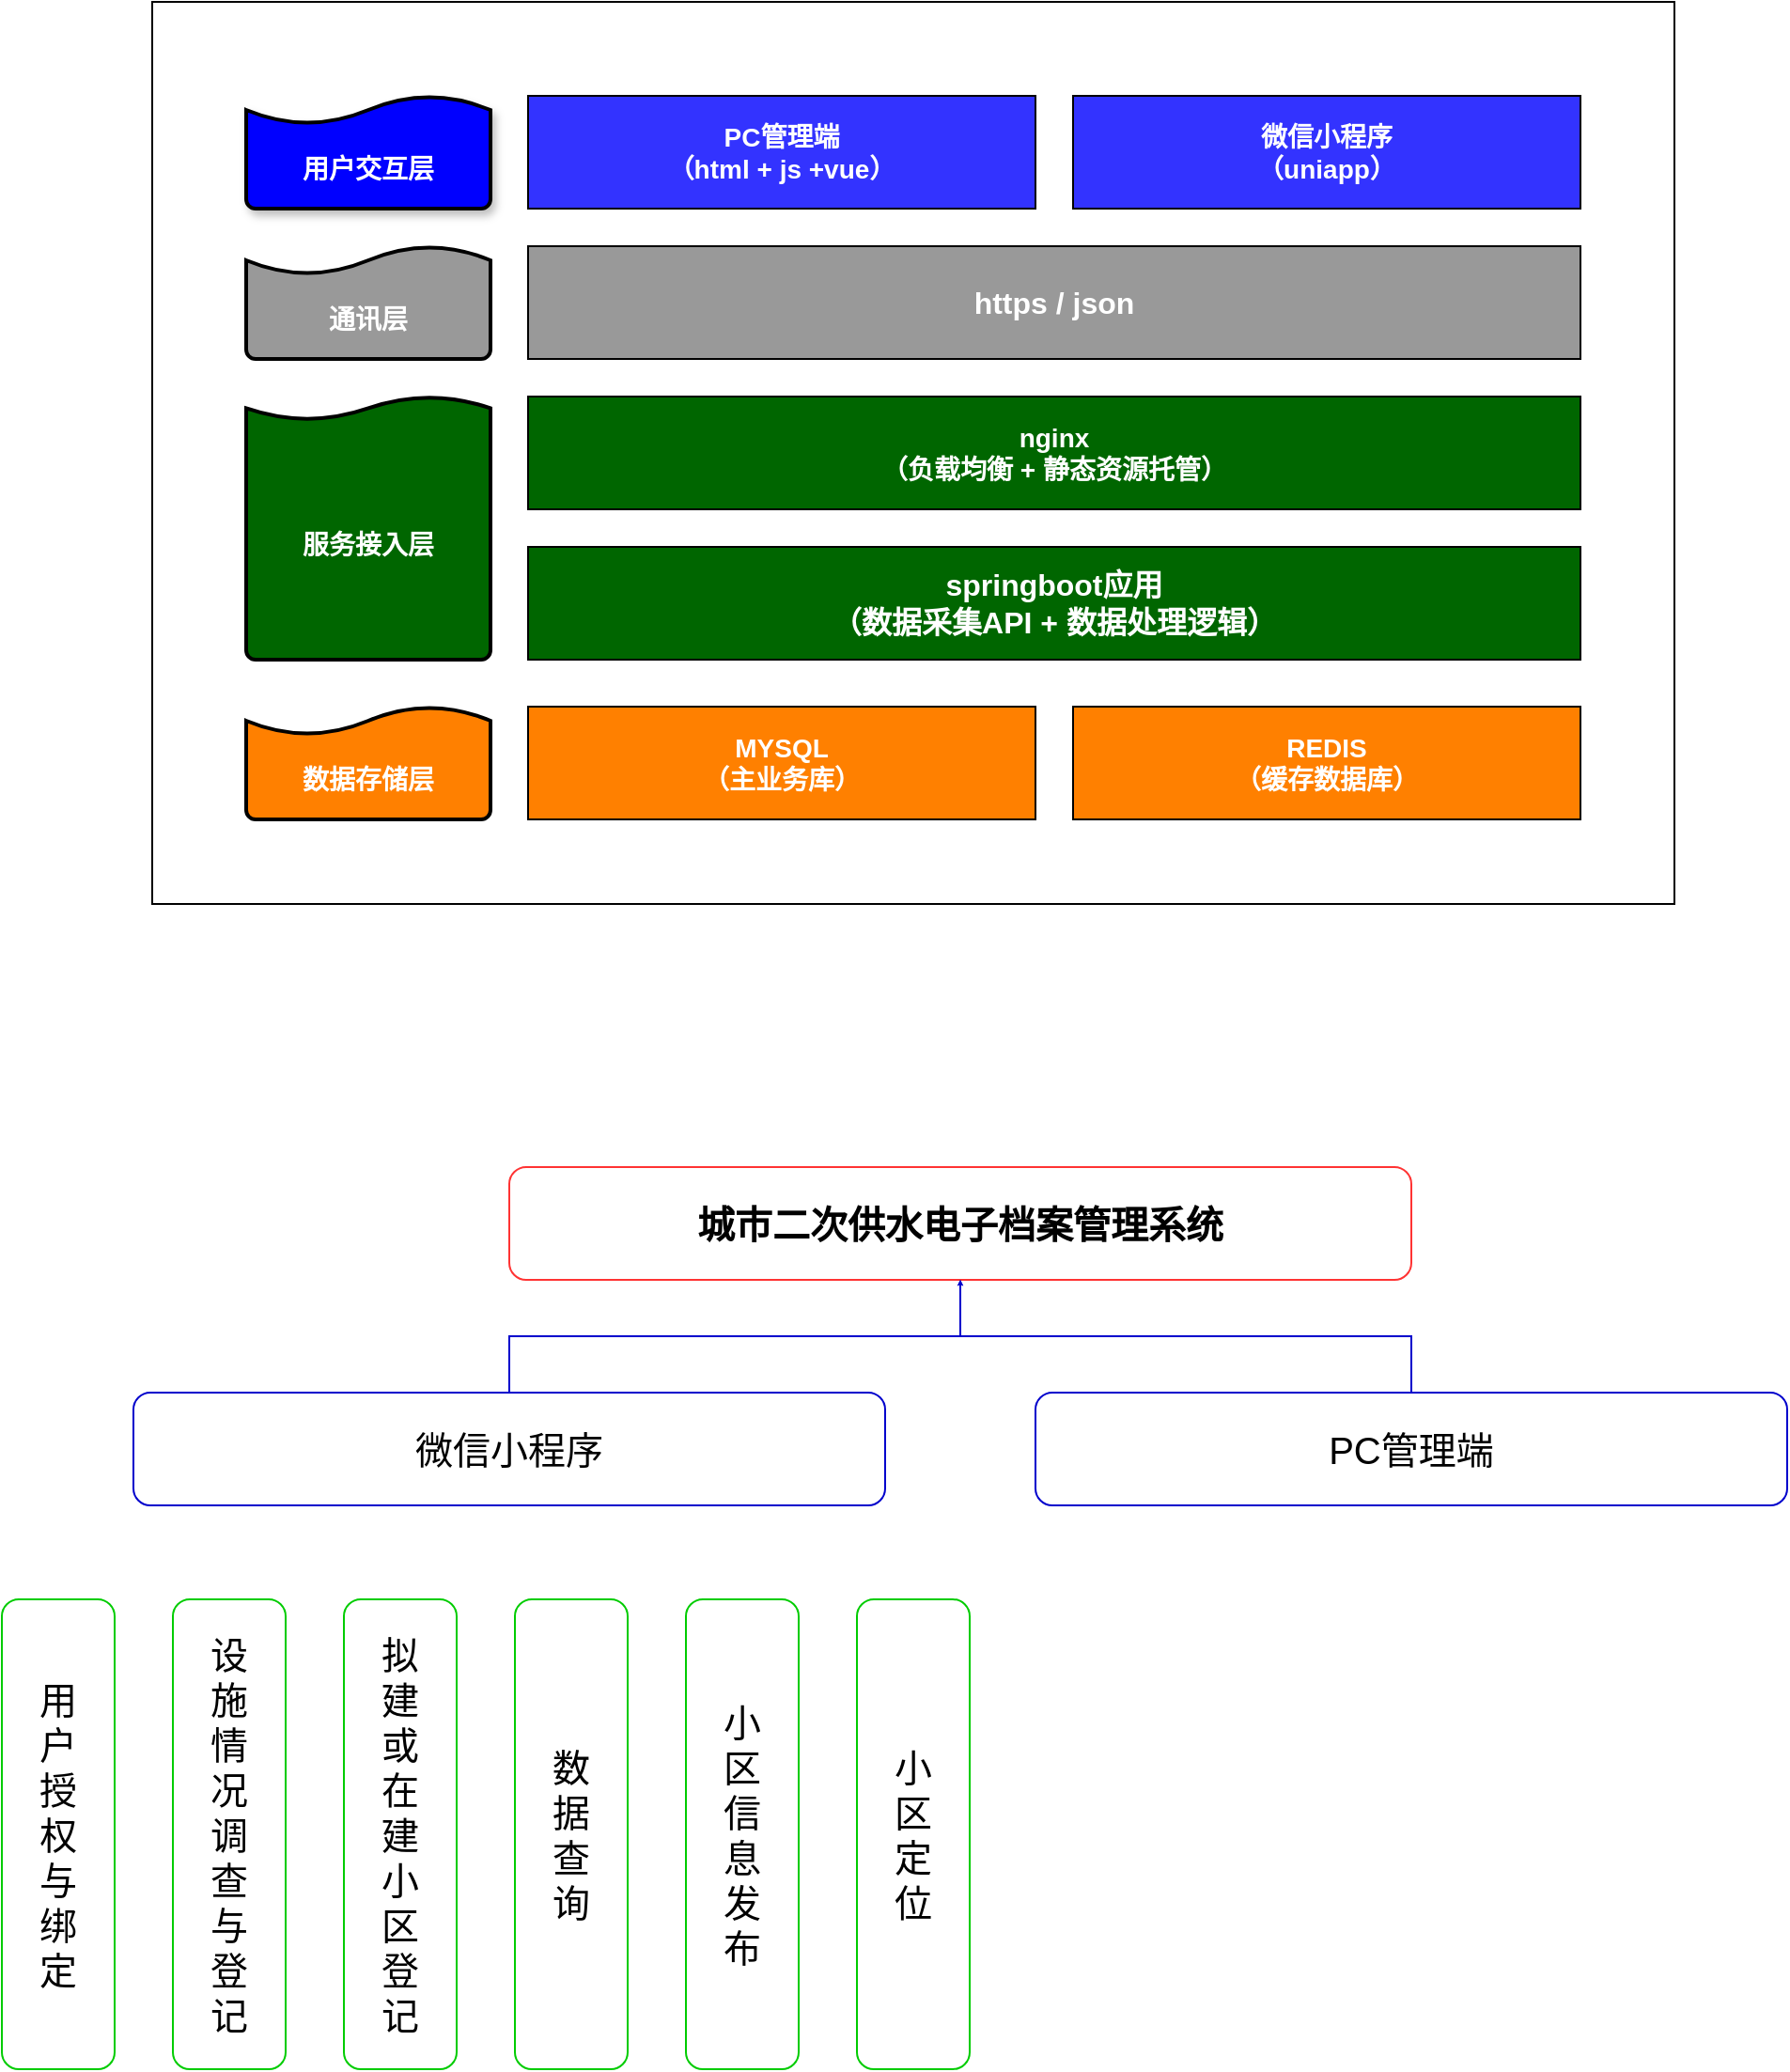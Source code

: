 <mxfile version="26.0.14">
  <diagram name="第 1 页" id="cjYHyFAmv6pbent0GlUM">
    <mxGraphModel dx="2231" dy="1207" grid="1" gridSize="10" guides="1" tooltips="1" connect="1" arrows="1" fold="1" page="1" pageScale="1" pageWidth="827" pageHeight="1169" math="0" shadow="0">
      <root>
        <mxCell id="0" />
        <mxCell id="1" parent="0" />
        <mxCell id="f2EWpejTJ3KkAe_YtKIl-2" value="" style="rounded=0;whiteSpace=wrap;html=1;" vertex="1" parent="1">
          <mxGeometry x="170" y="180" width="810" height="480" as="geometry" />
        </mxCell>
        <mxCell id="f2EWpejTJ3KkAe_YtKIl-10" value="&lt;br&gt;&lt;font color=&quot;#ffffff&quot;&gt;&lt;span&gt;用户交互层&lt;/span&gt;&lt;/font&gt;" style="strokeWidth=2;html=1;shape=mxgraph.flowchart.document2;whiteSpace=wrap;size=0.25;direction=west;fillColor=light-dark(#0000FF,var(--ge-dark-color, #121212));fontStyle=1;fontSize=14;shadow=1;strokeColor=default;" vertex="1" parent="1">
          <mxGeometry x="220" y="230" width="130" height="60" as="geometry" />
        </mxCell>
        <mxCell id="f2EWpejTJ3KkAe_YtKIl-12" value="&lt;font style=&quot;color: rgb(255, 255, 255);&quot;&gt;PC管理端&lt;/font&gt;&lt;div&gt;&lt;font style=&quot;color: rgb(255, 255, 255);&quot;&gt;（html + js +vue）&lt;/font&gt;&lt;/div&gt;" style="rounded=0;whiteSpace=wrap;html=1;fontStyle=1;fillColor=light-dark(#3333FF,#000000);fontSize=14;" vertex="1" parent="1">
          <mxGeometry x="370" y="230" width="270" height="60" as="geometry" />
        </mxCell>
        <mxCell id="f2EWpejTJ3KkAe_YtKIl-13" value="&lt;font style=&quot;color: rgb(255, 255, 255);&quot;&gt;微信小程序&lt;/font&gt;&lt;div&gt;&lt;font style=&quot;color: rgb(255, 255, 255);&quot;&gt;（uniapp）&lt;/font&gt;&lt;/div&gt;" style="rounded=0;whiteSpace=wrap;html=1;fillColor=light-dark(#3333FF,#000000);fontStyle=1;fontSize=14;" vertex="1" parent="1">
          <mxGeometry x="660" y="230" width="270" height="60" as="geometry" />
        </mxCell>
        <mxCell id="f2EWpejTJ3KkAe_YtKIl-14" value="&lt;br&gt;&lt;font color=&quot;#ffffff&quot;&gt;通讯层&lt;/font&gt;" style="strokeWidth=2;html=1;shape=mxgraph.flowchart.document2;whiteSpace=wrap;size=0.25;direction=west;fillColor=light-dark(#999999,var(--ge-dark-color, #121212));fontStyle=1;fontSize=14;" vertex="1" parent="1">
          <mxGeometry x="220" y="310" width="130" height="60" as="geometry" />
        </mxCell>
        <mxCell id="f2EWpejTJ3KkAe_YtKIl-15" value="&lt;font color=&quot;#ffffff&quot;&gt;https / json&lt;/font&gt;" style="rounded=0;whiteSpace=wrap;html=1;fontStyle=1;fillColor=light-dark(#999999,#000000);fontSize=16;" vertex="1" parent="1">
          <mxGeometry x="370" y="310" width="560" height="60" as="geometry" />
        </mxCell>
        <mxCell id="f2EWpejTJ3KkAe_YtKIl-16" value="&lt;br&gt;&lt;font color=&quot;#ffffff&quot;&gt;服务接入层&lt;/font&gt;" style="strokeWidth=2;html=1;shape=mxgraph.flowchart.document2;whiteSpace=wrap;size=0.089;direction=west;fillColor=light-dark(#006600,var(--ge-dark-color, #121212));fontStyle=1;fontSize=14;" vertex="1" parent="1">
          <mxGeometry x="220" y="390" width="130" height="140" as="geometry" />
        </mxCell>
        <mxCell id="f2EWpejTJ3KkAe_YtKIl-17" value="&lt;font color=&quot;#ffffff&quot;&gt;nginx&lt;/font&gt;&lt;div&gt;&lt;font color=&quot;#ffffff&quot;&gt;（&lt;/font&gt;&lt;span style=&quot;background-color: transparent;&quot;&gt;&lt;font color=&quot;#ffffff&quot;&gt;负载均衡 + 静态资源托管&lt;/font&gt;&lt;/span&gt;&lt;span style=&quot;color: rgb(255, 255, 255); background-color: transparent;&quot;&gt;）&lt;/span&gt;&lt;/div&gt;" style="rounded=0;whiteSpace=wrap;html=1;fontStyle=1;fillColor=light-dark(#006600,#000000);fontSize=14;" vertex="1" parent="1">
          <mxGeometry x="370" y="390" width="560" height="60" as="geometry" />
        </mxCell>
        <mxCell id="f2EWpejTJ3KkAe_YtKIl-18" value="&lt;font color=&quot;#ffffff&quot;&gt;springboot应用&lt;/font&gt;&lt;div&gt;&lt;font color=&quot;#ffffff&quot;&gt;（数据采集API + 数据处理逻辑）&lt;/font&gt;&lt;/div&gt;" style="rounded=0;whiteSpace=wrap;html=1;fontStyle=1;fillColor=light-dark(#006600,#000000);fontSize=16;" vertex="1" parent="1">
          <mxGeometry x="370" y="470" width="560" height="60" as="geometry" />
        </mxCell>
        <mxCell id="f2EWpejTJ3KkAe_YtKIl-19" value="&lt;br&gt;&lt;font color=&quot;#ffffff&quot;&gt;数据存储层&lt;/font&gt;" style="strokeWidth=2;html=1;shape=mxgraph.flowchart.document2;whiteSpace=wrap;size=0.25;direction=west;fillColor=light-dark(#FF8000,#000000);fontStyle=1;fontSize=14;" vertex="1" parent="1">
          <mxGeometry x="220" y="555" width="130" height="60" as="geometry" />
        </mxCell>
        <mxCell id="f2EWpejTJ3KkAe_YtKIl-21" value="&lt;font style=&quot;color: rgb(255, 255, 255);&quot;&gt;MYSQL&lt;/font&gt;&lt;div&gt;&lt;font style=&quot;color: rgb(255, 255, 255);&quot;&gt;（主业务库）&lt;/font&gt;&lt;/div&gt;" style="rounded=0;whiteSpace=wrap;html=1;fontStyle=1;fillColor=light-dark(#FF8000,#000000);fontSize=14;" vertex="1" parent="1">
          <mxGeometry x="370" y="555" width="270" height="60" as="geometry" />
        </mxCell>
        <mxCell id="f2EWpejTJ3KkAe_YtKIl-22" value="&lt;font style=&quot;color: rgb(255, 255, 255);&quot;&gt;REDIS&lt;/font&gt;&lt;div&gt;&lt;font style=&quot;color: rgb(255, 255, 255);&quot;&gt;（缓存数据库）&lt;/font&gt;&lt;/div&gt;" style="rounded=0;whiteSpace=wrap;html=1;fontStyle=1;fillColor=light-dark(#FF8000,#000000);fontSize=14;" vertex="1" parent="1">
          <mxGeometry x="660" y="555" width="270" height="60" as="geometry" />
        </mxCell>
        <mxCell id="f2EWpejTJ3KkAe_YtKIl-23" value="城市二次供水电子档案管理系统" style="rounded=1;whiteSpace=wrap;html=1;fontSize=20;fontStyle=1;strokeColor=light-dark(#FF3333,#FFFFFF);" vertex="1" parent="1">
          <mxGeometry x="360" y="800" width="480" height="60" as="geometry" />
        </mxCell>
        <mxCell id="f2EWpejTJ3KkAe_YtKIl-39" style="edgeStyle=orthogonalEdgeStyle;rounded=0;orthogonalLoop=1;jettySize=auto;html=1;exitX=0.5;exitY=0;exitDx=0;exitDy=0;entryX=0.5;entryY=1;entryDx=0;entryDy=0;endSize=0;startSize=0;strokeColor=light-dark(#0000CC,#FFFFFF);" edge="1" parent="1" source="f2EWpejTJ3KkAe_YtKIl-25" target="f2EWpejTJ3KkAe_YtKIl-23">
          <mxGeometry relative="1" as="geometry" />
        </mxCell>
        <mxCell id="f2EWpejTJ3KkAe_YtKIl-25" value="微信小程序" style="rounded=1;whiteSpace=wrap;html=1;fontSize=20;strokeColor=light-dark(#0000CC,#FFFFFF);" vertex="1" parent="1">
          <mxGeometry x="160" y="920" width="400" height="60" as="geometry" />
        </mxCell>
        <mxCell id="f2EWpejTJ3KkAe_YtKIl-33" style="edgeStyle=orthogonalEdgeStyle;rounded=0;orthogonalLoop=1;jettySize=auto;html=1;exitX=0.5;exitY=0;exitDx=0;exitDy=0;entryX=0.5;entryY=1;entryDx=0;entryDy=0;strokeColor=light-dark(#0000CC,#FFFFFF);curved=0;endSize=0;startSize=0;" edge="1" parent="1" source="f2EWpejTJ3KkAe_YtKIl-26" target="f2EWpejTJ3KkAe_YtKIl-23">
          <mxGeometry relative="1" as="geometry" />
        </mxCell>
        <mxCell id="f2EWpejTJ3KkAe_YtKIl-26" value="PC管理端" style="rounded=1;whiteSpace=wrap;html=1;fontSize=20;strokeColor=light-dark(#0000CC,#FFFFFF);" vertex="1" parent="1">
          <mxGeometry x="640" y="920" width="400" height="60" as="geometry" />
        </mxCell>
        <mxCell id="f2EWpejTJ3KkAe_YtKIl-40" value="&lt;font style=&quot;font-size: 20px;&quot; face=&quot;Times New Roman&quot;&gt;用&lt;/font&gt;&lt;div&gt;&lt;font style=&quot;font-size: 20px;&quot; face=&quot;Times New Roman&quot;&gt;户&lt;/font&gt;&lt;/div&gt;&lt;div&gt;&lt;font style=&quot;font-size: 20px;&quot; face=&quot;Times New Roman&quot;&gt;授&lt;/font&gt;&lt;/div&gt;&lt;div&gt;&lt;font style=&quot;font-size: 20px;&quot; face=&quot;Times New Roman&quot;&gt;权&lt;/font&gt;&lt;/div&gt;&lt;div&gt;&lt;font style=&quot;font-size: 20px;&quot; face=&quot;Times New Roman&quot;&gt;与&lt;/font&gt;&lt;/div&gt;&lt;div&gt;&lt;font style=&quot;font-size: 20px;&quot; face=&quot;Times New Roman&quot;&gt;绑&lt;/font&gt;&lt;/div&gt;&lt;div&gt;&lt;font style=&quot;font-size: 20px;&quot; face=&quot;Times New Roman&quot;&gt;定&lt;/font&gt;&lt;/div&gt;" style="rounded=1;whiteSpace=wrap;html=1;direction=south;align=center;portConstraintRotation=0;strokeColor=light-dark(#00CC00,#FFFFFF);" vertex="1" parent="1">
          <mxGeometry x="90" y="1030" width="60" height="250" as="geometry" />
        </mxCell>
        <mxCell id="f2EWpejTJ3KkAe_YtKIl-42" value="&lt;font face=&quot;Times New Roman&quot;&gt;&lt;span style=&quot;font-size: 20px;&quot;&gt;设&lt;/span&gt;&lt;/font&gt;&lt;div&gt;&lt;font face=&quot;Times New Roman&quot;&gt;&lt;span style=&quot;font-size: 20px;&quot;&gt;施&lt;/span&gt;&lt;/font&gt;&lt;/div&gt;&lt;div&gt;&lt;font face=&quot;Times New Roman&quot;&gt;&lt;span style=&quot;font-size: 20px;&quot;&gt;情&lt;/span&gt;&lt;/font&gt;&lt;/div&gt;&lt;div&gt;&lt;font face=&quot;Times New Roman&quot;&gt;&lt;span style=&quot;font-size: 20px;&quot;&gt;况&lt;/span&gt;&lt;/font&gt;&lt;/div&gt;&lt;div&gt;&lt;font face=&quot;Times New Roman&quot;&gt;&lt;span style=&quot;font-size: 20px;&quot;&gt;调&lt;/span&gt;&lt;/font&gt;&lt;/div&gt;&lt;div&gt;&lt;font face=&quot;Times New Roman&quot;&gt;&lt;span style=&quot;font-size: 20px;&quot;&gt;查&lt;/span&gt;&lt;/font&gt;&lt;/div&gt;&lt;div&gt;&lt;font face=&quot;Times New Roman&quot;&gt;&lt;span style=&quot;font-size: 20px;&quot;&gt;与&lt;/span&gt;&lt;/font&gt;&lt;/div&gt;&lt;div&gt;&lt;font face=&quot;Times New Roman&quot;&gt;&lt;span style=&quot;font-size: 20px;&quot;&gt;登&lt;/span&gt;&lt;/font&gt;&lt;/div&gt;&lt;div&gt;&lt;font face=&quot;Times New Roman&quot;&gt;&lt;span style=&quot;font-size: 20px;&quot;&gt;记&lt;/span&gt;&lt;/font&gt;&lt;/div&gt;" style="rounded=1;whiteSpace=wrap;html=1;direction=south;align=center;portConstraintRotation=0;strokeColor=light-dark(#00CC00,#FFFFFF);" vertex="1" parent="1">
          <mxGeometry x="181" y="1030" width="60" height="250" as="geometry" />
        </mxCell>
        <mxCell id="f2EWpejTJ3KkAe_YtKIl-43" value="&lt;font face=&quot;Times New Roman&quot;&gt;&lt;span style=&quot;font-size: 20px;&quot;&gt;拟&lt;/span&gt;&lt;/font&gt;&lt;div&gt;&lt;font face=&quot;Times New Roman&quot;&gt;&lt;span style=&quot;font-size: 20px;&quot;&gt;建&lt;/span&gt;&lt;/font&gt;&lt;/div&gt;&lt;div&gt;&lt;font face=&quot;Times New Roman&quot;&gt;&lt;span style=&quot;font-size: 20px;&quot;&gt;或&lt;/span&gt;&lt;/font&gt;&lt;/div&gt;&lt;div&gt;&lt;font face=&quot;Times New Roman&quot;&gt;&lt;span style=&quot;font-size: 20px;&quot;&gt;在&lt;/span&gt;&lt;/font&gt;&lt;/div&gt;&lt;div&gt;&lt;font face=&quot;Times New Roman&quot;&gt;&lt;span style=&quot;font-size: 20px;&quot;&gt;建&lt;/span&gt;&lt;/font&gt;&lt;/div&gt;&lt;div&gt;&lt;font face=&quot;Times New Roman&quot;&gt;&lt;span style=&quot;font-size: 20px;&quot;&gt;小&lt;/span&gt;&lt;/font&gt;&lt;/div&gt;&lt;div&gt;&lt;font face=&quot;Times New Roman&quot;&gt;&lt;span style=&quot;font-size: 20px;&quot;&gt;区&lt;/span&gt;&lt;/font&gt;&lt;/div&gt;&lt;div&gt;&lt;font face=&quot;Times New Roman&quot;&gt;&lt;span style=&quot;font-size: 20px;&quot;&gt;登&lt;/span&gt;&lt;/font&gt;&lt;/div&gt;&lt;div&gt;&lt;font face=&quot;Times New Roman&quot;&gt;&lt;span style=&quot;font-size: 20px;&quot;&gt;记&lt;/span&gt;&lt;/font&gt;&lt;/div&gt;" style="rounded=1;whiteSpace=wrap;html=1;direction=south;align=center;portConstraintRotation=0;strokeColor=light-dark(#00CC00,#FFFFFF);" vertex="1" parent="1">
          <mxGeometry x="272" y="1030" width="60" height="250" as="geometry" />
        </mxCell>
        <mxCell id="f2EWpejTJ3KkAe_YtKIl-44" value="&lt;font face=&quot;Times New Roman&quot;&gt;&lt;span style=&quot;font-size: 20px;&quot;&gt;数&lt;/span&gt;&lt;/font&gt;&lt;div&gt;&lt;font face=&quot;Times New Roman&quot;&gt;&lt;span style=&quot;font-size: 20px;&quot;&gt;据&lt;/span&gt;&lt;/font&gt;&lt;/div&gt;&lt;div&gt;&lt;font face=&quot;Times New Roman&quot;&gt;&lt;span style=&quot;font-size: 20px;&quot;&gt;查&lt;/span&gt;&lt;/font&gt;&lt;/div&gt;&lt;div&gt;&lt;font face=&quot;Times New Roman&quot;&gt;&lt;span style=&quot;font-size: 20px;&quot;&gt;询&lt;/span&gt;&lt;/font&gt;&lt;/div&gt;" style="rounded=1;whiteSpace=wrap;html=1;direction=south;align=center;portConstraintRotation=0;strokeColor=light-dark(#00CC00,#FFFFFF);" vertex="1" parent="1">
          <mxGeometry x="363" y="1030" width="60" height="250" as="geometry" />
        </mxCell>
        <mxCell id="f2EWpejTJ3KkAe_YtKIl-45" value="&lt;font face=&quot;Times New Roman&quot;&gt;&lt;span style=&quot;font-size: 20px;&quot;&gt;小&lt;/span&gt;&lt;/font&gt;&lt;div&gt;&lt;font face=&quot;Times New Roman&quot;&gt;&lt;span style=&quot;font-size: 20px;&quot;&gt;区&lt;/span&gt;&lt;/font&gt;&lt;/div&gt;&lt;div&gt;&lt;font face=&quot;Times New Roman&quot;&gt;&lt;span style=&quot;font-size: 20px;&quot;&gt;信&lt;/span&gt;&lt;/font&gt;&lt;/div&gt;&lt;div&gt;&lt;font face=&quot;Times New Roman&quot;&gt;&lt;span style=&quot;font-size: 20px;&quot;&gt;息&lt;/span&gt;&lt;/font&gt;&lt;/div&gt;&lt;div&gt;&lt;font face=&quot;Times New Roman&quot;&gt;&lt;span style=&quot;font-size: 20px;&quot;&gt;发&lt;/span&gt;&lt;/font&gt;&lt;/div&gt;&lt;div&gt;&lt;font face=&quot;Times New Roman&quot;&gt;&lt;span style=&quot;font-size: 20px;&quot;&gt;布&lt;/span&gt;&lt;/font&gt;&lt;/div&gt;" style="rounded=1;whiteSpace=wrap;html=1;direction=south;align=center;portConstraintRotation=0;strokeColor=light-dark(#00CC00,#FFFFFF);" vertex="1" parent="1">
          <mxGeometry x="454" y="1030" width="60" height="250" as="geometry" />
        </mxCell>
        <mxCell id="f2EWpejTJ3KkAe_YtKIl-46" value="&lt;font face=&quot;Times New Roman&quot;&gt;&lt;span style=&quot;font-size: 20px;&quot;&gt;小&lt;/span&gt;&lt;/font&gt;&lt;div&gt;&lt;font face=&quot;Times New Roman&quot;&gt;&lt;span style=&quot;font-size: 20px;&quot;&gt;区&lt;/span&gt;&lt;/font&gt;&lt;/div&gt;&lt;div&gt;&lt;font face=&quot;Times New Roman&quot;&gt;&lt;span style=&quot;font-size: 20px;&quot;&gt;定&lt;/span&gt;&lt;/font&gt;&lt;/div&gt;&lt;div&gt;&lt;font face=&quot;Times New Roman&quot;&gt;&lt;span style=&quot;font-size: 20px;&quot;&gt;位&lt;/span&gt;&lt;/font&gt;&lt;/div&gt;" style="rounded=1;whiteSpace=wrap;html=1;direction=south;align=center;portConstraintRotation=0;strokeColor=light-dark(#00CC00,#FFFFFF);" vertex="1" parent="1">
          <mxGeometry x="545" y="1030" width="60" height="250" as="geometry" />
        </mxCell>
      </root>
    </mxGraphModel>
  </diagram>
</mxfile>
